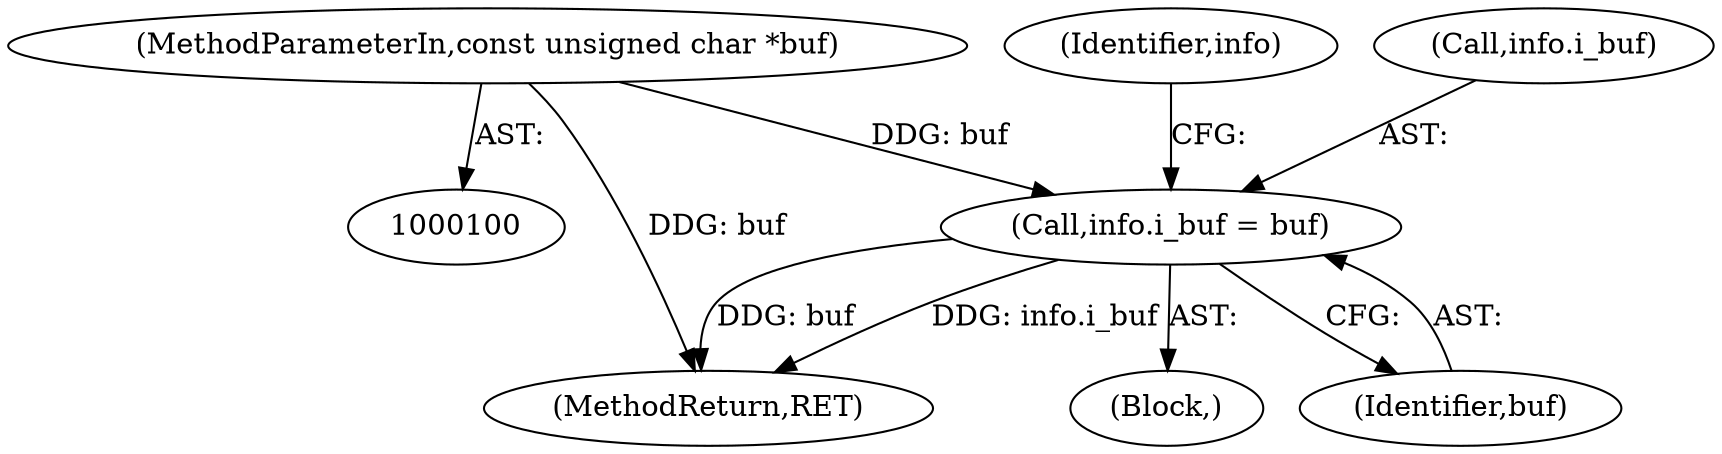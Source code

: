 digraph "0_file_6d209c1c489457397a5763bca4b28e43aac90391_2@pointer" {
"1000103" [label="(MethodParameterIn,const unsigned char *buf)"];
"1000127" [label="(Call,info.i_buf = buf)"];
"1000127" [label="(Call,info.i_buf = buf)"];
"1000546" [label="(MethodReturn,RET)"];
"1000134" [label="(Identifier,info)"];
"1000105" [label="(Block,)"];
"1000131" [label="(Identifier,buf)"];
"1000128" [label="(Call,info.i_buf)"];
"1000103" [label="(MethodParameterIn,const unsigned char *buf)"];
"1000103" -> "1000100"  [label="AST: "];
"1000103" -> "1000546"  [label="DDG: buf"];
"1000103" -> "1000127"  [label="DDG: buf"];
"1000127" -> "1000105"  [label="AST: "];
"1000127" -> "1000131"  [label="CFG: "];
"1000128" -> "1000127"  [label="AST: "];
"1000131" -> "1000127"  [label="AST: "];
"1000134" -> "1000127"  [label="CFG: "];
"1000127" -> "1000546"  [label="DDG: info.i_buf"];
"1000127" -> "1000546"  [label="DDG: buf"];
}

